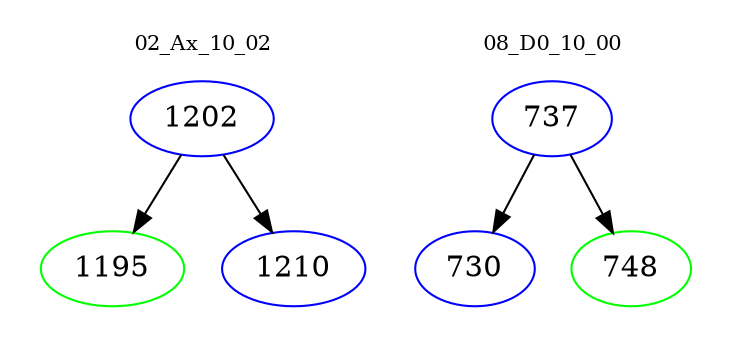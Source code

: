 digraph{
subgraph cluster_0 {
color = white
label = "02_Ax_10_02";
fontsize=10;
T0_1202 [label="1202", color="blue"]
T0_1202 -> T0_1195 [color="black"]
T0_1195 [label="1195", color="green"]
T0_1202 -> T0_1210 [color="black"]
T0_1210 [label="1210", color="blue"]
}
subgraph cluster_1 {
color = white
label = "08_D0_10_00";
fontsize=10;
T1_737 [label="737", color="blue"]
T1_737 -> T1_730 [color="black"]
T1_730 [label="730", color="blue"]
T1_737 -> T1_748 [color="black"]
T1_748 [label="748", color="green"]
}
}
